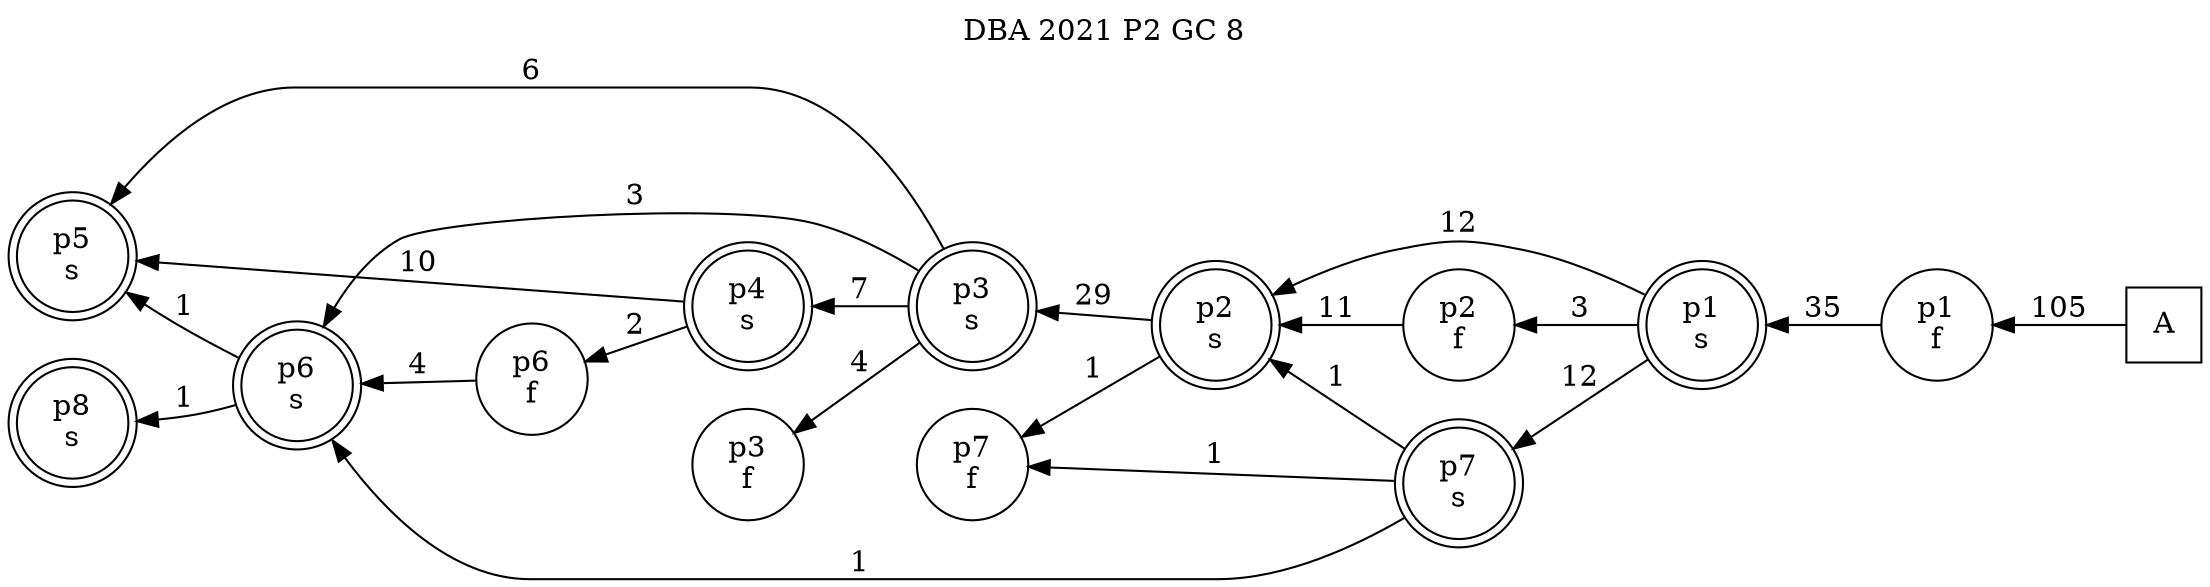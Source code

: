 digraph DBA_2021_P2_GC_8_GOOD {
labelloc="tl"
label= " DBA 2021 P2 GC 8 "
rankdir="RL";
"A" [shape="square" label="A"]
"p1_f" [shape="circle" label="p1
f"]
"p1_s" [shape="doublecircle" label="p1
s"]
"p2_f" [shape="circle" label="p2
f"]
"p2_s" [shape="doublecircle" label="p2
s"]
"p3_s" [shape="doublecircle" label="p3
s"]
"p3_f" [shape="circle" label="p3
f"]
"p4_s" [shape="doublecircle" label="p4
s"]
"p5_s" [shape="doublecircle" label="p5
s"]
"p6_f" [shape="circle" label="p6
f"]
"p6_s" [shape="doublecircle" label="p6
s"]
"p7_s" [shape="doublecircle" label="p7
s"]
"p7_f" [shape="circle" label="p7
f"]
"p8_s" [shape="doublecircle" label="p8
s"]
"A" -> "p1_f" [ label=105]
"p1_f" -> "p1_s" [ label=35]
"p1_s" -> "p2_f" [ label=3]
"p1_s" -> "p2_s" [ label=12]
"p1_s" -> "p7_s" [ label=12]
"p2_f" -> "p2_s" [ label=11]
"p2_s" -> "p3_s" [ label=29]
"p2_s" -> "p7_f" [ label=1]
"p3_s" -> "p3_f" [ label=4]
"p3_s" -> "p4_s" [ label=7]
"p3_s" -> "p5_s" [ label=6]
"p3_s" -> "p6_s" [ label=3]
"p4_s" -> "p5_s" [ label=10]
"p4_s" -> "p6_f" [ label=2]
"p6_f" -> "p6_s" [ label=4]
"p6_s" -> "p5_s" [ label=1]
"p6_s" -> "p8_s" [ label=1]
"p7_s" -> "p2_s" [ label=1]
"p7_s" -> "p6_s" [ label=1]
"p7_s" -> "p7_f" [ label=1]
}
